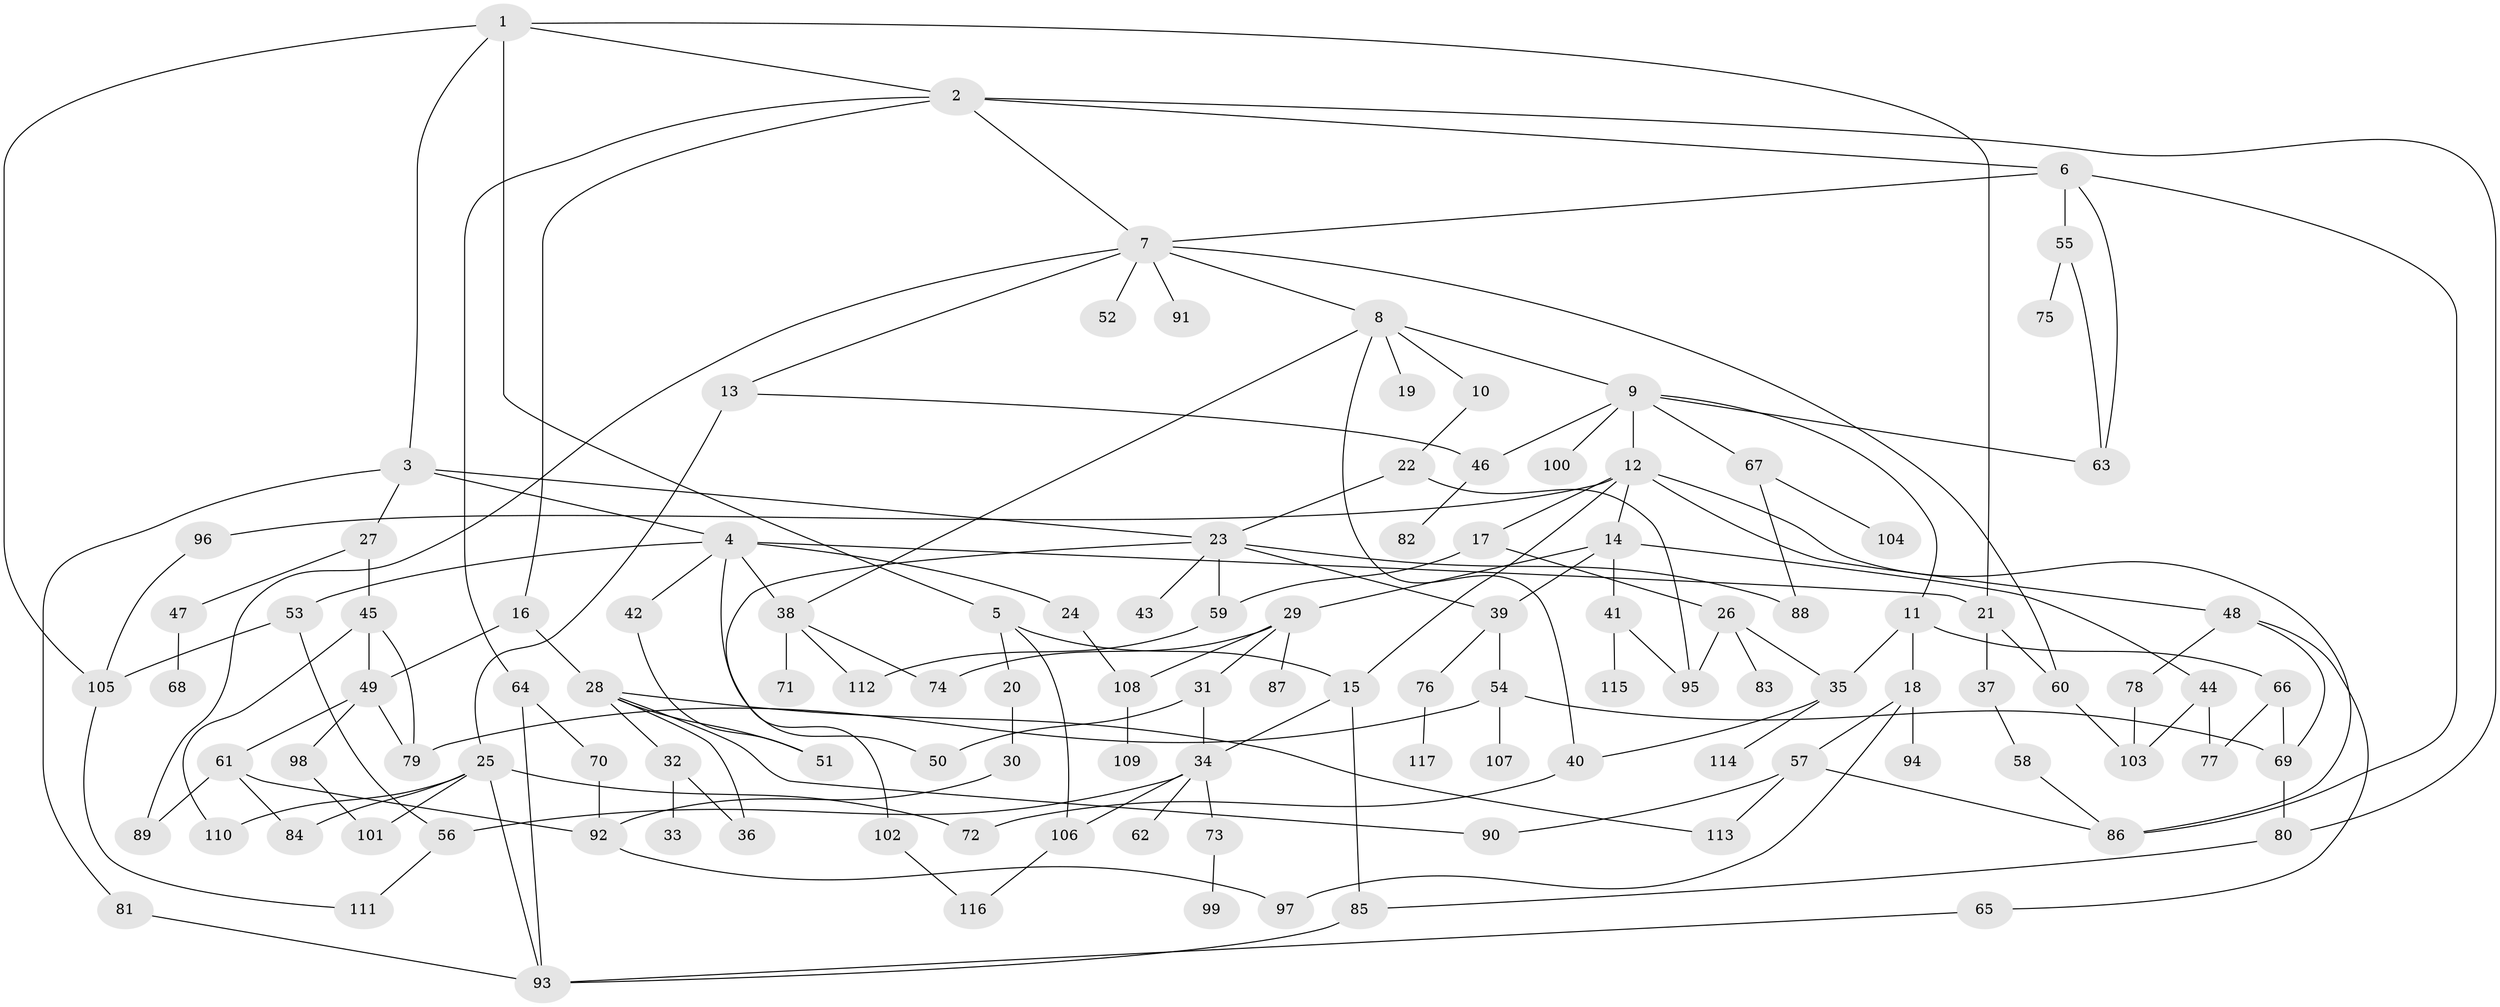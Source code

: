// coarse degree distribution, {7: 0.05128205128205128, 8: 0.02564102564102564, 10: 0.01282051282051282, 6: 0.0641025641025641, 9: 0.01282051282051282, 3: 0.19230769230769232, 5: 0.11538461538461539, 4: 0.0641025641025641, 1: 0.19230769230769232, 2: 0.2692307692307692}
// Generated by graph-tools (version 1.1) at 2025/51/02/27/25 19:51:38]
// undirected, 117 vertices, 172 edges
graph export_dot {
graph [start="1"]
  node [color=gray90,style=filled];
  1;
  2;
  3;
  4;
  5;
  6;
  7;
  8;
  9;
  10;
  11;
  12;
  13;
  14;
  15;
  16;
  17;
  18;
  19;
  20;
  21;
  22;
  23;
  24;
  25;
  26;
  27;
  28;
  29;
  30;
  31;
  32;
  33;
  34;
  35;
  36;
  37;
  38;
  39;
  40;
  41;
  42;
  43;
  44;
  45;
  46;
  47;
  48;
  49;
  50;
  51;
  52;
  53;
  54;
  55;
  56;
  57;
  58;
  59;
  60;
  61;
  62;
  63;
  64;
  65;
  66;
  67;
  68;
  69;
  70;
  71;
  72;
  73;
  74;
  75;
  76;
  77;
  78;
  79;
  80;
  81;
  82;
  83;
  84;
  85;
  86;
  87;
  88;
  89;
  90;
  91;
  92;
  93;
  94;
  95;
  96;
  97;
  98;
  99;
  100;
  101;
  102;
  103;
  104;
  105;
  106;
  107;
  108;
  109;
  110;
  111;
  112;
  113;
  114;
  115;
  116;
  117;
  1 -- 2;
  1 -- 3;
  1 -- 5;
  1 -- 21;
  1 -- 105;
  2 -- 6;
  2 -- 16;
  2 -- 64;
  2 -- 80;
  2 -- 7;
  3 -- 4;
  3 -- 23;
  3 -- 27;
  3 -- 81;
  4 -- 24;
  4 -- 38;
  4 -- 42;
  4 -- 50;
  4 -- 53;
  4 -- 21;
  5 -- 20;
  5 -- 106;
  5 -- 15;
  6 -- 7;
  6 -- 55;
  6 -- 86;
  6 -- 63;
  7 -- 8;
  7 -- 13;
  7 -- 52;
  7 -- 60;
  7 -- 91;
  7 -- 89;
  8 -- 9;
  8 -- 10;
  8 -- 19;
  8 -- 40;
  8 -- 38;
  9 -- 11;
  9 -- 12;
  9 -- 63;
  9 -- 67;
  9 -- 100;
  9 -- 46;
  10 -- 22;
  11 -- 18;
  11 -- 66;
  11 -- 35;
  12 -- 14;
  12 -- 15;
  12 -- 17;
  12 -- 48;
  12 -- 96;
  12 -- 86;
  13 -- 25;
  13 -- 46;
  14 -- 29;
  14 -- 39;
  14 -- 41;
  14 -- 44;
  15 -- 85;
  15 -- 34;
  16 -- 28;
  16 -- 49;
  17 -- 26;
  17 -- 59;
  18 -- 57;
  18 -- 94;
  18 -- 97;
  20 -- 30;
  21 -- 37;
  21 -- 60;
  22 -- 23;
  22 -- 95;
  23 -- 43;
  23 -- 102;
  23 -- 39;
  23 -- 88;
  23 -- 59;
  24 -- 108;
  25 -- 84;
  25 -- 93;
  25 -- 110;
  25 -- 72;
  25 -- 101;
  26 -- 35;
  26 -- 83;
  26 -- 95;
  27 -- 45;
  27 -- 47;
  28 -- 32;
  28 -- 51;
  28 -- 90;
  28 -- 113;
  28 -- 36;
  29 -- 31;
  29 -- 87;
  29 -- 108;
  29 -- 74;
  30 -- 92;
  31 -- 34;
  31 -- 50;
  32 -- 33;
  32 -- 36;
  34 -- 56;
  34 -- 62;
  34 -- 73;
  34 -- 106;
  35 -- 114;
  35 -- 40;
  37 -- 58;
  38 -- 71;
  38 -- 74;
  38 -- 112;
  39 -- 54;
  39 -- 76;
  40 -- 72;
  41 -- 95;
  41 -- 115;
  42 -- 51;
  44 -- 77;
  44 -- 103;
  45 -- 49;
  45 -- 110;
  45 -- 79;
  46 -- 82;
  47 -- 68;
  48 -- 65;
  48 -- 69;
  48 -- 78;
  49 -- 61;
  49 -- 79;
  49 -- 98;
  53 -- 105;
  53 -- 56;
  54 -- 107;
  54 -- 69;
  54 -- 79;
  55 -- 75;
  55 -- 63;
  56 -- 111;
  57 -- 113;
  57 -- 86;
  57 -- 90;
  58 -- 86;
  59 -- 112;
  60 -- 103;
  61 -- 89;
  61 -- 92;
  61 -- 84;
  64 -- 70;
  64 -- 93;
  65 -- 93;
  66 -- 69;
  66 -- 77;
  67 -- 88;
  67 -- 104;
  69 -- 80;
  70 -- 92;
  73 -- 99;
  76 -- 117;
  78 -- 103;
  80 -- 85;
  81 -- 93;
  85 -- 93;
  92 -- 97;
  96 -- 105;
  98 -- 101;
  102 -- 116;
  105 -- 111;
  106 -- 116;
  108 -- 109;
}
